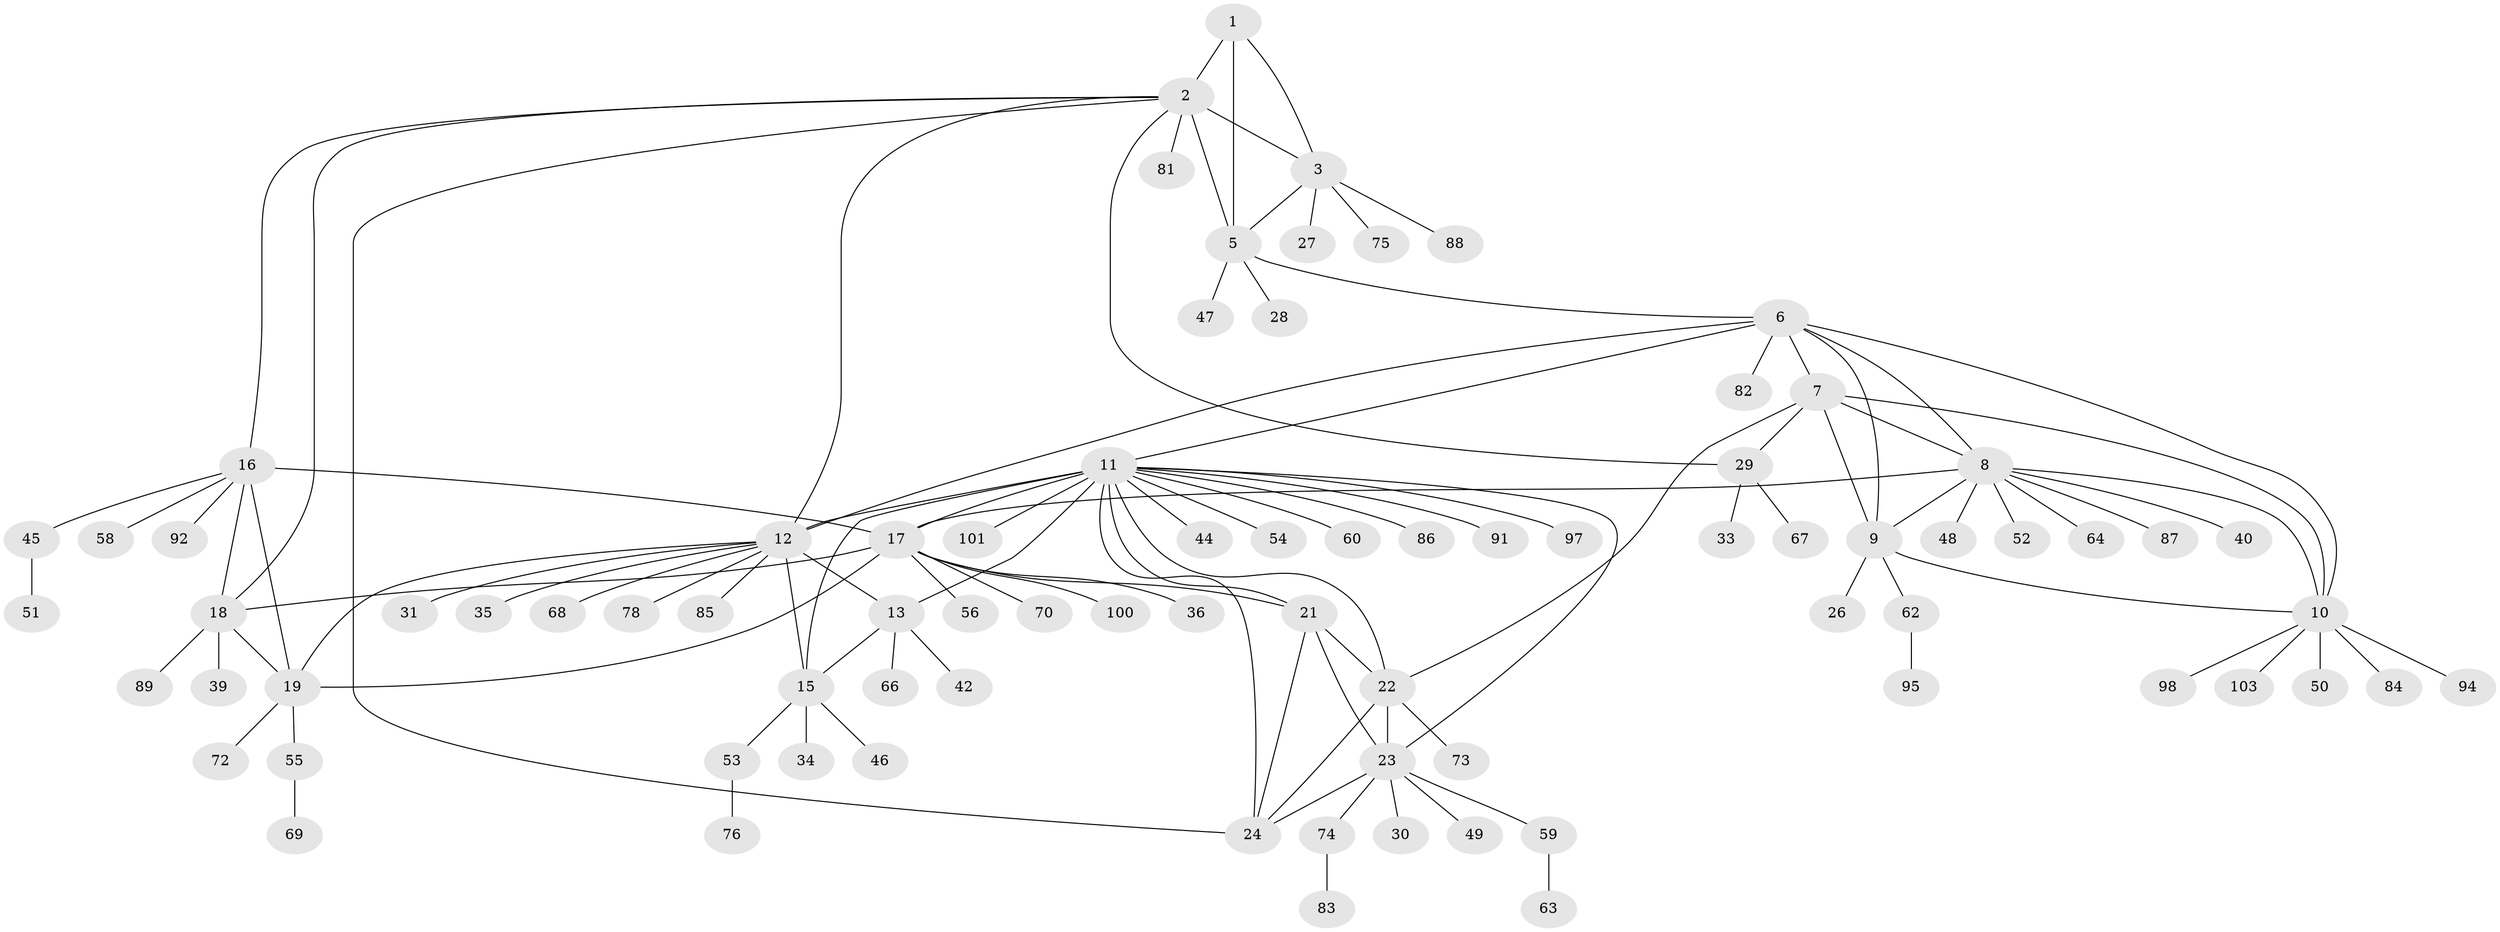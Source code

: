 // original degree distribution, {4: 0.009708737864077669, 9: 0.038834951456310676, 8: 0.04854368932038835, 5: 0.038834951456310676, 6: 0.019417475728155338, 11: 0.02912621359223301, 7: 0.04854368932038835, 10: 0.009708737864077669, 1: 0.6310679611650486, 3: 0.02912621359223301, 2: 0.0970873786407767}
// Generated by graph-tools (version 1.1) at 2025/42/03/06/25 10:42:11]
// undirected, 82 vertices, 112 edges
graph export_dot {
graph [start="1"]
  node [color=gray90,style=filled];
  1;
  2 [super="+4"];
  3 [super="+96"];
  5 [super="+80"];
  6 [super="+61"];
  7;
  8 [super="+102"];
  9 [super="+71"];
  10 [super="+79"];
  11 [super="+25"];
  12 [super="+14"];
  13 [super="+41"];
  15 [super="+99"];
  16 [super="+65"];
  17 [super="+38"];
  18 [super="+77"];
  19 [super="+20"];
  21;
  22 [super="+37"];
  23 [super="+43"];
  24;
  26;
  27;
  28;
  29 [super="+32"];
  30 [super="+57"];
  31;
  33;
  34;
  35;
  36;
  39;
  40;
  42;
  44;
  45;
  46;
  47;
  48;
  49;
  50;
  51;
  52;
  53;
  54;
  55;
  56;
  58;
  59;
  60;
  62;
  63;
  64;
  66;
  67;
  68;
  69 [super="+93"];
  70;
  72;
  73;
  74 [super="+90"];
  75;
  76;
  78;
  81;
  82;
  83;
  84;
  85;
  86;
  87;
  88;
  89;
  91;
  92;
  94;
  95;
  97;
  98;
  100;
  101;
  103;
  1 -- 2 [weight=2];
  1 -- 3;
  1 -- 5;
  2 -- 3 [weight=2];
  2 -- 5 [weight=2];
  2 -- 16;
  2 -- 24;
  2 -- 29;
  2 -- 81;
  2 -- 12;
  2 -- 18;
  3 -- 5;
  3 -- 27;
  3 -- 75;
  3 -- 88;
  5 -- 6;
  5 -- 28;
  5 -- 47;
  6 -- 7;
  6 -- 8;
  6 -- 9;
  6 -- 10;
  6 -- 82;
  6 -- 11;
  6 -- 12;
  7 -- 8;
  7 -- 9;
  7 -- 10;
  7 -- 22;
  7 -- 29;
  8 -- 9;
  8 -- 10;
  8 -- 17;
  8 -- 40;
  8 -- 48;
  8 -- 52;
  8 -- 64;
  8 -- 87;
  9 -- 10;
  9 -- 26;
  9 -- 62;
  10 -- 50;
  10 -- 84;
  10 -- 94;
  10 -- 98;
  10 -- 103;
  11 -- 12 [weight=2];
  11 -- 13;
  11 -- 15;
  11 -- 54;
  11 -- 60;
  11 -- 86;
  11 -- 91;
  11 -- 97;
  11 -- 101;
  11 -- 23;
  11 -- 21;
  11 -- 22;
  11 -- 24;
  11 -- 44;
  11 -- 17;
  12 -- 13 [weight=2];
  12 -- 15 [weight=2];
  12 -- 31;
  12 -- 78;
  12 -- 35;
  12 -- 68;
  12 -- 85;
  12 -- 19;
  13 -- 15;
  13 -- 42;
  13 -- 66;
  15 -- 34;
  15 -- 46;
  15 -- 53;
  16 -- 17;
  16 -- 18;
  16 -- 19 [weight=2];
  16 -- 45;
  16 -- 58;
  16 -- 92;
  17 -- 18;
  17 -- 19 [weight=2];
  17 -- 21;
  17 -- 36;
  17 -- 56;
  17 -- 70;
  17 -- 100;
  18 -- 19 [weight=2];
  18 -- 39;
  18 -- 89;
  19 -- 55;
  19 -- 72;
  21 -- 22;
  21 -- 23;
  21 -- 24;
  22 -- 23;
  22 -- 24;
  22 -- 73;
  23 -- 24;
  23 -- 30;
  23 -- 49;
  23 -- 59;
  23 -- 74;
  29 -- 67;
  29 -- 33;
  45 -- 51;
  53 -- 76;
  55 -- 69;
  59 -- 63;
  62 -- 95;
  74 -- 83;
}
